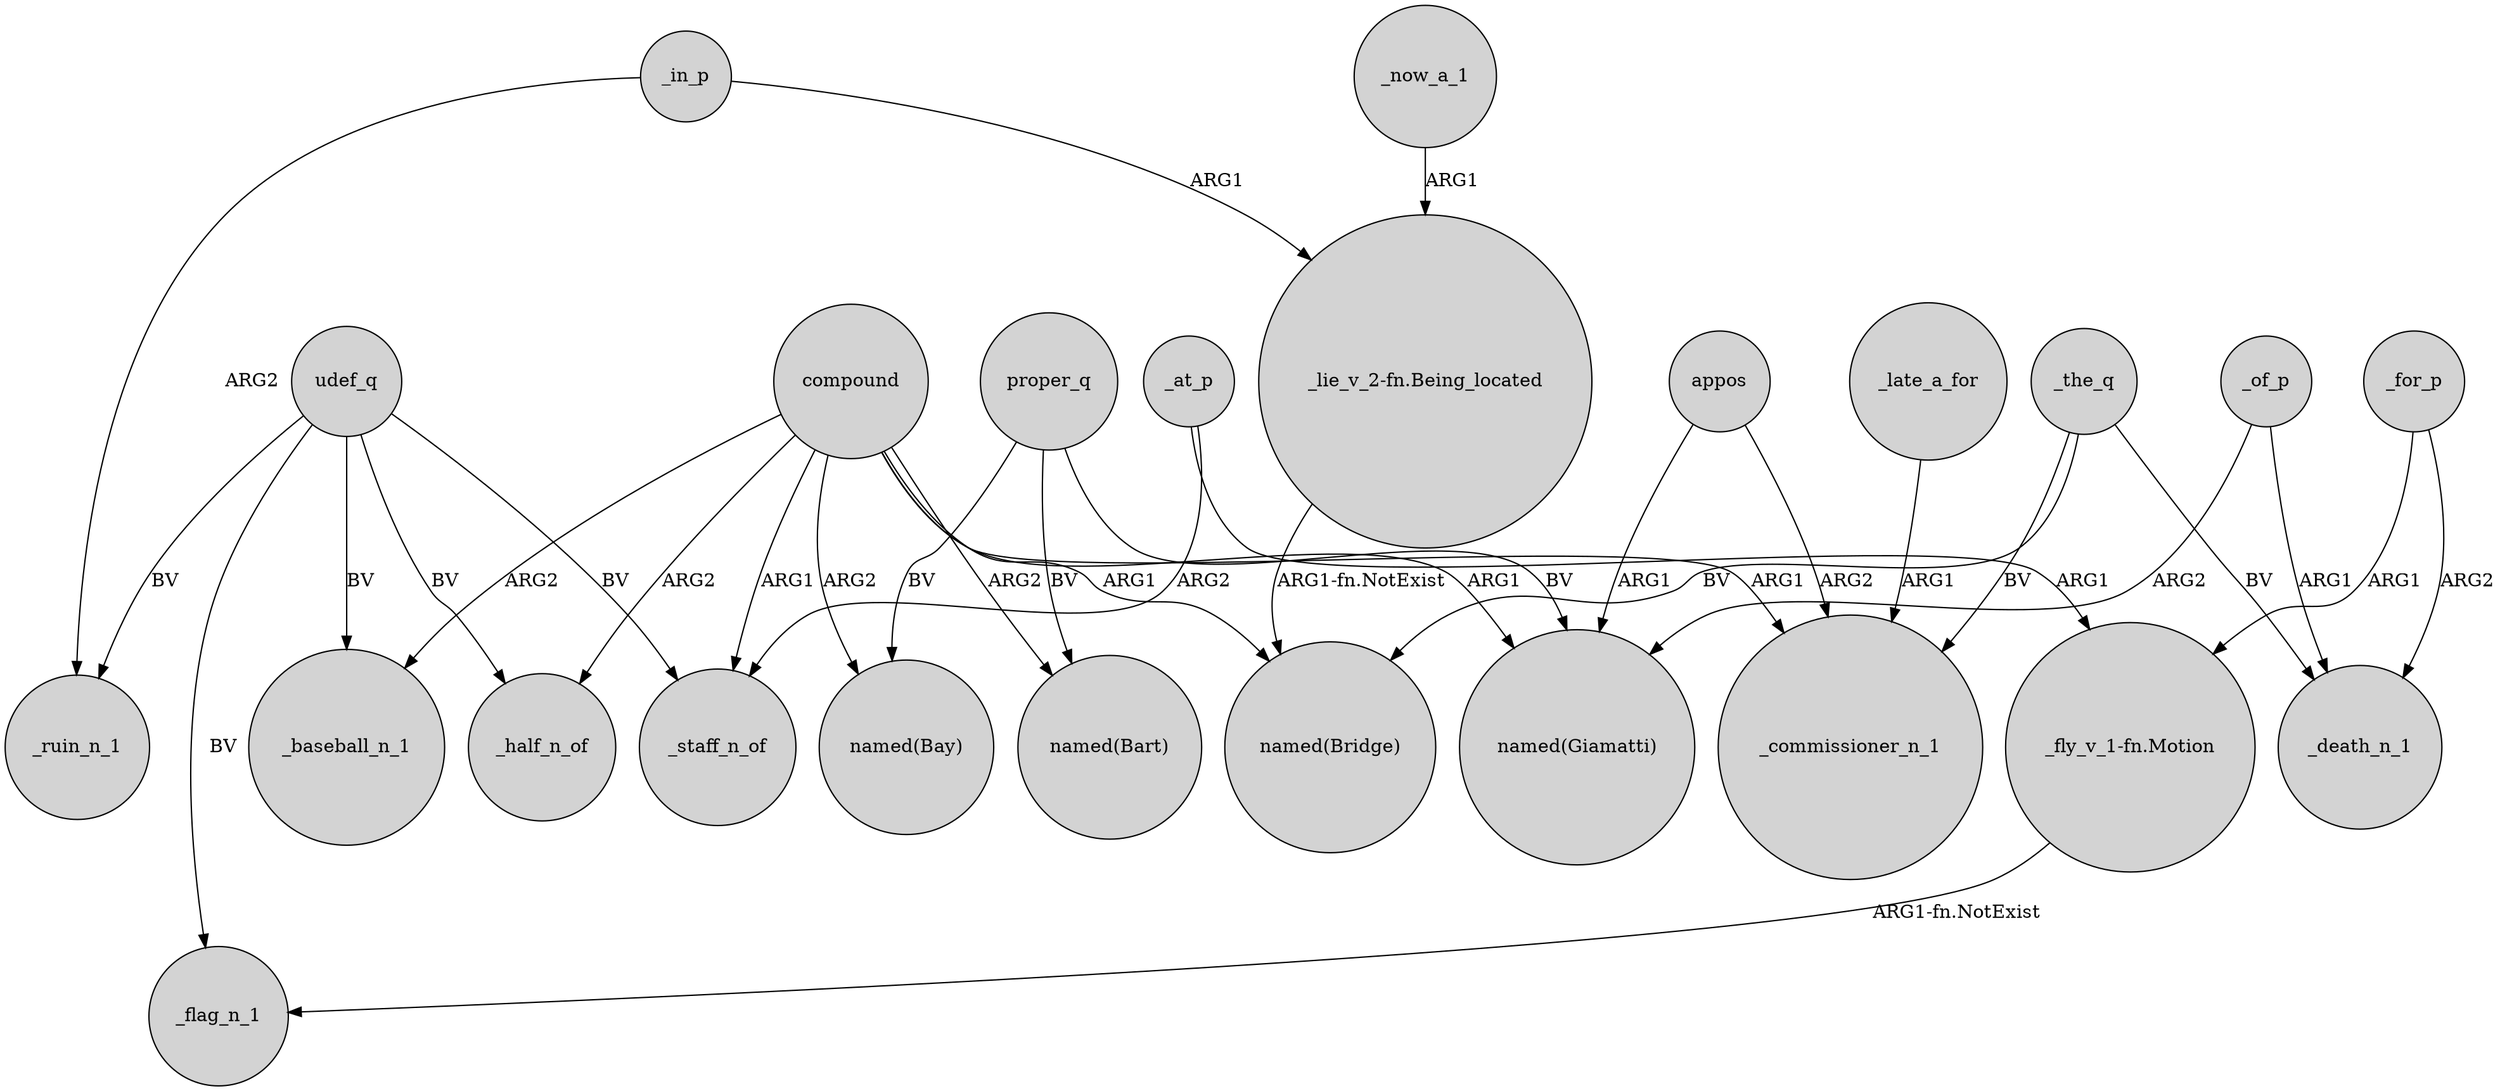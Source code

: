 digraph {
	node [shape=circle style=filled]
	udef_q -> _ruin_n_1 [label=BV]
	appos -> _commissioner_n_1 [label=ARG2]
	proper_q -> "named(Bay)" [label=BV]
	_for_p -> _death_n_1 [label=ARG2]
	udef_q -> _staff_n_of [label=BV]
	udef_q -> _baseball_n_1 [label=BV]
	_of_p -> _death_n_1 [label=ARG1]
	"_fly_v_1-fn.Motion" -> _flag_n_1 [label="ARG1-fn.NotExist"]
	udef_q -> _half_n_of [label=BV]
	compound -> "named(Giamatti)" [label=ARG1]
	_now_a_1 -> "_lie_v_2-fn.Being_located" [label=ARG1]
	_late_a_for -> _commissioner_n_1 [label=ARG1]
	_of_p -> "named(Giamatti)" [label=ARG2]
	_at_p -> _staff_n_of [label=ARG2]
	_for_p -> "_fly_v_1-fn.Motion" [label=ARG1]
	compound -> _baseball_n_1 [label=ARG2]
	_the_q -> _commissioner_n_1 [label=BV]
	"_lie_v_2-fn.Being_located" -> "named(Bridge)" [label="ARG1-fn.NotExist"]
	compound -> "named(Bart)" [label=ARG2]
	compound -> _commissioner_n_1 [label=ARG1]
	compound -> _staff_n_of [label=ARG1]
	proper_q -> "named(Giamatti)" [label=BV]
	_in_p -> "_lie_v_2-fn.Being_located" [label=ARG1]
	compound -> "named(Bridge)" [label=ARG1]
	appos -> "named(Giamatti)" [label=ARG1]
	compound -> "named(Bay)" [label=ARG2]
	_at_p -> "_fly_v_1-fn.Motion" [label=ARG1]
	udef_q -> _flag_n_1 [label=BV]
	compound -> _half_n_of [label=ARG2]
	proper_q -> "named(Bart)" [label=BV]
	_the_q -> "named(Bridge)" [label=BV]
	_the_q -> _death_n_1 [label=BV]
	_in_p -> _ruin_n_1 [label=ARG2]
}
